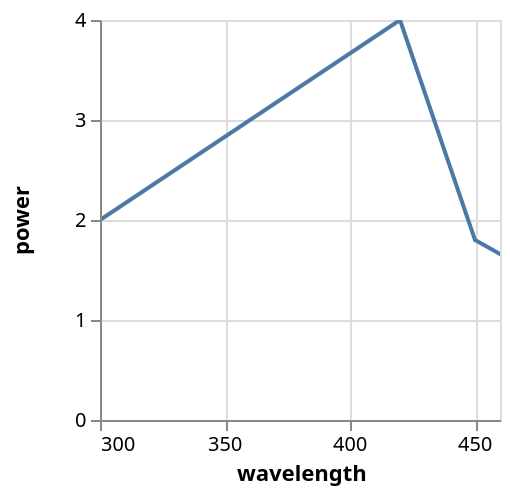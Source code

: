 {
    "$schema": "https://vega.github.io/schema/vega/v3.0.json",
    "autosize": "pad",
    "padding": 5,
    "width": 200,
    "height": 200,
    "style": "cell",
    "data": [
        {
            "name": "source_0",
            "values": [
                {
                    "wavelength": 250,
                    "power": 1
                },
                {
                    "wavelength": 300,
                    "power": 2
                },
                {
                    "wavelength": 420,
                    "power": 4
                },
                {
                    "wavelength": 450,
                    "power": 1.8
                },
                {
                    "wavelength": 500,
                    "power": 1.1
                }
            ]
        },
        {
            "name": "data_0",
            "source": "source_0",
            "transform": [
                {
                    "type": "formula",
                    "expr": "toNumber(datum[\"wavelength\"])",
                    "as": "wavelength"
                },
                {
                    "type": "formula",
                    "expr": "toNumber(datum[\"power\"])",
                    "as": "power"
                },
                {
                    "type": "filter",
                    "expr": "datum[\"wavelength\"] !== null && !isNaN(datum[\"wavelength\"]) && datum[\"power\"] !== null && !isNaN(datum[\"power\"])"
                }
            ]
        }
    ],
    "marks": [
        {
            "name": "marks",
            "type": "line",
            "clip": true,
            "style": [
                "line"
            ],
            "sort": {
                "field": "datum[\"wavelength\"]",
                "order": "descending"
            },
            "from": {
                "data": "data_0"
            },
            "encode": {
                "update": {
                    "stroke": {
                        "value": "#4c78a8"
                    },
                    "x": {
                        "scale": "x",
                        "field": "wavelength"
                    },
                    "y": {
                        "scale": "y",
                        "field": "power"
                    }
                }
            }
        }
    ],
    "scales": [
        {
            "name": "x",
            "type": "linear",
            "domain": [
                300,
                450
            ],
            "range": [
                0,
                {
                    "signal": "width"
                }
            ],
            "nice": true,
            "zero": false
        },
        {
            "name": "y",
            "type": "linear",
            "domain": {
                "data": "data_0",
                "field": "power"
            },
            "range": [
                {
                    "signal": "height"
                },
                0
            ],
            "nice": true,
            "zero": true
        }
    ],
    "axes": [
        {
            "scale": "x",
            "orient": "bottom",
            "labelFlush": true,
            "labelOverlap": true,
            "tickCount": {
                "signal": "ceil(width/40)"
            },
            "title": "wavelength",
            "zindex": 1
        },
        {
            "scale": "x",
            "orient": "bottom",
            "domain": false,
            "grid": true,
            "labels": false,
            "maxExtent": 0,
            "minExtent": 0,
            "tickCount": {
                "signal": "ceil(width/40)"
            },
            "ticks": false,
            "zindex": 0,
            "gridScale": "y"
        },
        {
            "scale": "y",
            "orient": "left",
            "labelOverlap": true,
            "tickCount": {
                "signal": "ceil(height/40)"
            },
            "title": "power",
            "zindex": 1
        },
        {
            "scale": "y",
            "orient": "left",
            "domain": false,
            "grid": true,
            "labels": false,
            "maxExtent": 0,
            "minExtent": 0,
            "tickCount": {
                "signal": "ceil(height/40)"
            },
            "ticks": false,
            "zindex": 0,
            "gridScale": "x"
        }
    ],
    "config": {
        "axisY": {
            "minExtent": 30
        }
    }
}

